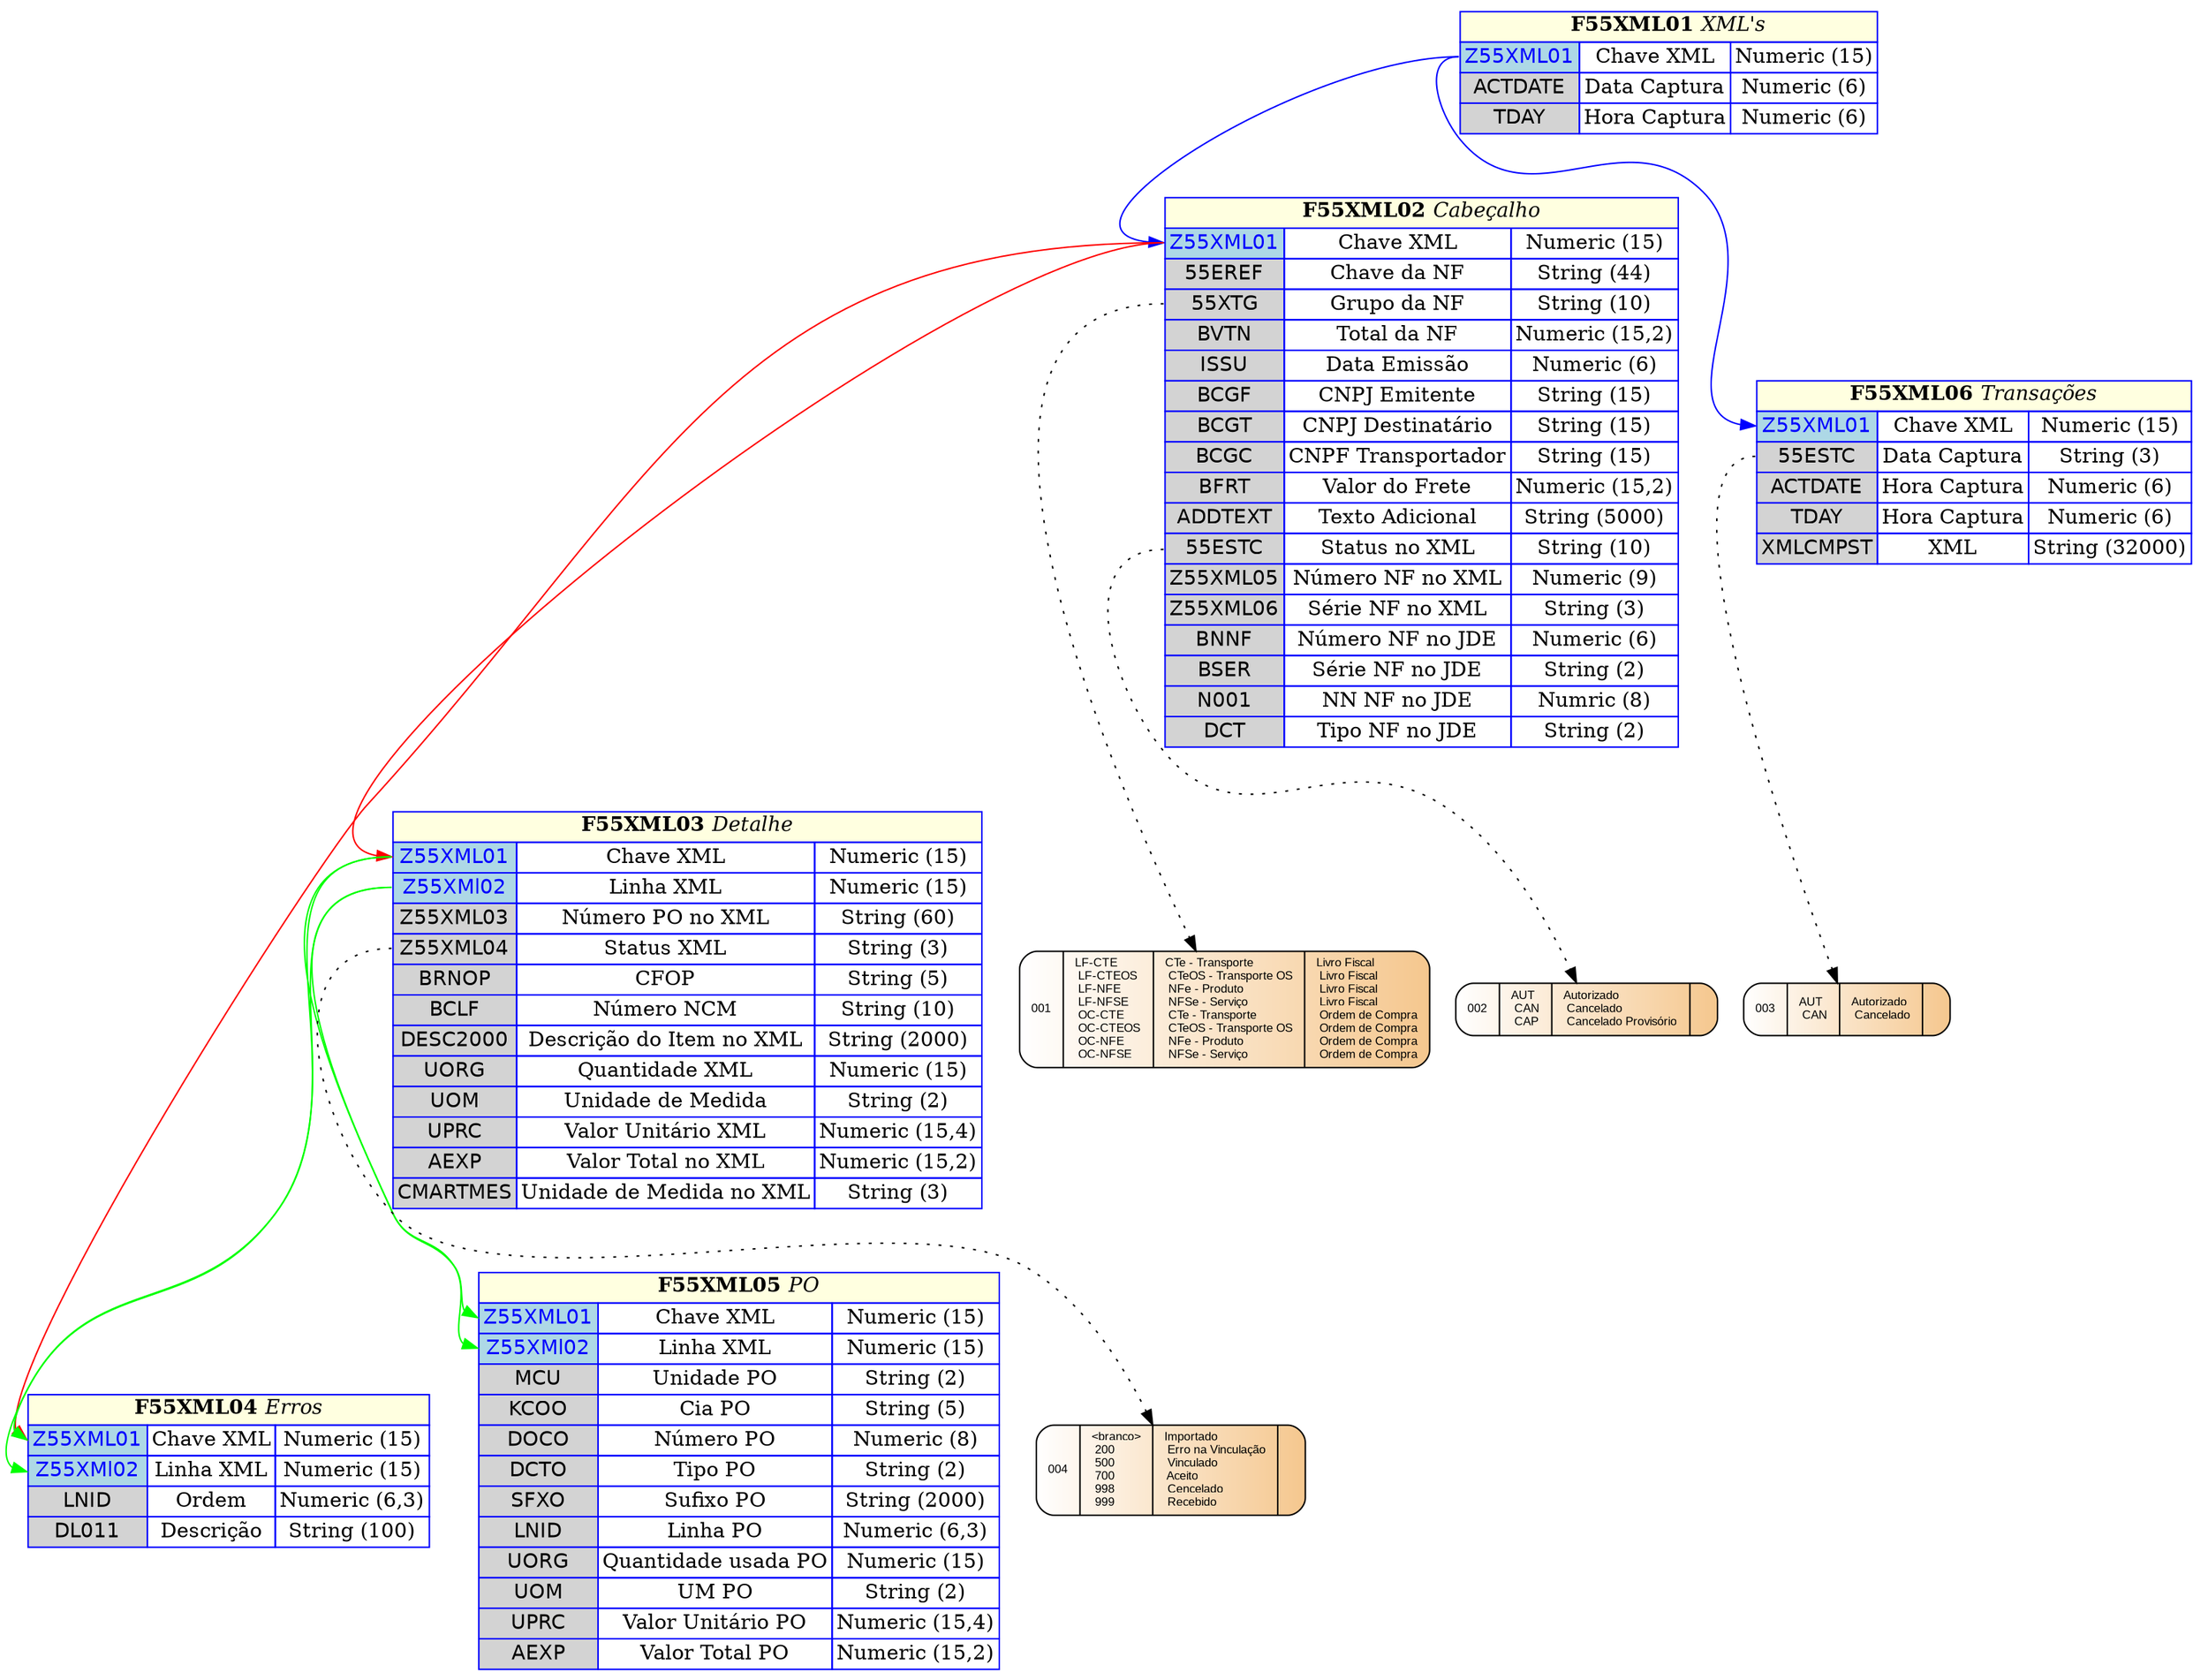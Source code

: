 digraph H {

  tabela01 [
   shape=none
   label=<
     <table border='0' cellborder='1' color='blue' cellspacing='0'>
       <tr><td colspan="3" bgcolor="lightyellow"><b>F55XML01</b> <i>XML's</i></td></tr>
       <tr><td port='col01' bgcolor="lightblue"><font face="helvetica" color="blue">Z55XML01</font></td><td>Chave XML</td><td>Numeric (15)</td></tr>
       <tr><td port='col02' bgcolor="lightgray"><font face="helvetica" color="black">ACTDATE</font></td><td>Data Captura</td><td>Numeric (6)</td></tr>
       <tr><td port='col03' bgcolor="lightgray"><font face="helvetica" color="black">TDAY</font></td><td>Hora Captura</td><td>Numeric (6)</td></tr>
     </table>
  >];

  tabela02 [
   shape=none
   label=<
     <table border='0' cellborder='1' color='blue' cellspacing='0'>
       <tr><td colspan="3" bgcolor="lightyellow"><b>F55XML02</b> <i>Cabeçalho</i></td></tr>
       <tr><td port='col01' bgcolor="lightblue"><font face="helvetica" color="blue">Z55XML01</font></td><td>Chave XML</td><td>Numeric (15)</td></tr>
       <tr><td port='col02' bgcolor="lightgray"><font face="helvetica" color="black">55EREF</font></td><td>Chave da NF</td><td>String (44)</td></tr>
       <tr><td port='col03' bgcolor="lightgray"><font face="helvetica" color="black">55XTG</font></td><td>Grupo da NF</td><td>String (10)</td></tr>
       <tr><td port='col04' bgcolor="lightgray"><font face="helvetica" color="black">BVTN</font></td><td>Total da NF</td><td>Numeric (15,2)</td></tr>
       <tr><td port='col05' bgcolor="lightgray"><font face="helvetica" color="black">ISSU</font></td><td>Data Emissão</td><td>Numeric (6)</td></tr>
       <tr><td port='col06' bgcolor="lightgray"><font face="helvetica" color="black">BCGF</font></td><td>CNPJ Emitente</td><td>String (15)</td></tr>
       <tr><td port='col07' bgcolor="lightgray"><font face="helvetica" color="black">BCGT</font></td><td>CNPJ Destinatário</td><td>String (15)</td></tr>
       <tr><td port='col08' bgcolor="lightgray"><font face="helvetica" color="black">BCGC</font></td><td>CNPF Transportador</td><td>String (15)</td></tr>
       <tr><td port='col09' bgcolor="lightgray"><font face="helvetica" color="black">BFRT</font></td><td>Valor do Frete</td><td>Numeric (15,2)</td></tr>
       <tr><td port='col10' bgcolor="lightgray"><font face="helvetica" color="black">ADDTEXT</font></td><td>Texto Adicional</td><td>String (5000)</td></tr>
       <tr><td port='col11' bgcolor="lightgray"><font face="helvetica" color="black">55ESTC</font></td><td>Status no XML</td><td>String (10)</td></tr>
       <tr><td port='col12' bgcolor="lightgray"><font face="helvetica" color="black">Z55XML05</font></td><td>Número NF no XML</td><td>Numeric (9)</td></tr>
       <tr><td port='col13' bgcolor="lightgray"><font face="helvetica" color="black">Z55XML06</font></td><td>Série NF no XML</td><td>String (3)</td></tr>
       <tr><td port='col14' bgcolor="lightgray"><font face="helvetica" color="black">BNNF</font></td><td>Número NF no JDE</td><td>Numeric (6)</td></tr>
       <tr><td port='col15' bgcolor="lightgray"><font face="helvetica" color="black">BSER</font></td><td>Série NF no JDE</td><td>String (2)</td></tr>
       <tr><td port='col16' bgcolor="lightgray"><font face="helvetica" color="black">N001</font></td><td>NN NF no JDE</td><td>Numric (8)</td></tr>
       <tr><td port='col17' bgcolor="lightgray"><font face="helvetica" color="black">DCT</font></td><td>Tipo NF no JDE</td><td>String (2)</td></tr>
     </table>
  >];

  tabela03 [
   shape=none
   label=<
     <table border='0' cellborder='1' color='blue' cellspacing='0'>
       <tr><td colspan="3" bgcolor="lightyellow"><b>F55XML03</b> <i>Detalhe</i></td></tr>
       <tr><td port='col01' bgcolor="lightblue"><font face="helvetica" color="blue">Z55XML01</font></td><td>Chave XML</td><td>Numeric (15)</td></tr>
       <tr><td port='col02' bgcolor="lightblue"><font face="helvetica" color="blue">Z55XMl02</font></td><td>Linha XML</td><td>Numeric (15)</td></tr>
       <tr><td port='col03' bgcolor="lightgray"><font face="helvetica" color="black">Z55XML03</font></td><td>Número PO no XML</td><td>String (60)</td></tr>
       <tr><td port='col04' bgcolor="lightgray"><font face="helvetica" color="black">Z55XML04</font></td><td>Status XML</td><td>String (3)</td></tr>
       <tr><td port='col05' bgcolor="lightgray"><font face="helvetica" color="black">BRNOP</font></td><td>CFOP</td><td>String (5)</td></tr>
       <tr><td port='col06' bgcolor="lightgray"><font face="helvetica" color="black">BCLF</font></td><td>Número NCM</td><td>String (10)</td></tr>
       <tr><td port='col07' bgcolor="lightgray"><font face="helvetica" color="black">DESC2000</font></td><td>Descrição do Item no XML</td><td>String (2000)</td></tr>
       <tr><td port='col08' bgcolor="lightgray"><font face="helvetica" color="black">UORG</font></td><td>Quantidade XML</td><td>Numeric (15)</td></tr>
       <tr><td port='col09' bgcolor="lightgray"><font face="helvetica" color="black">UOM</font></td><td>Unidade de Medida</td><td>String (2)</td></tr>
       <tr><td port='col10' bgcolor="lightgray"><font face="helvetica" color="black">UPRC</font></td><td>Valor Unitário XML</td><td>Numeric (15,4)</td></tr>
       <tr><td port='col11' bgcolor="lightgray"><font face="helvetica" color="black">AEXP</font></td><td>Valor Total no XML</td><td>Numeric (15,2)</td></tr>
       <tr><td port='col12' bgcolor="lightgray"><font face="helvetica" color="black">CMARTMES</font></td><td>Unidade de Medida no XML</td><td>String (3)</td></tr>
     </table>
  >];

  tabela04 [
   shape=none
   label=<
     <table border='0' cellborder='1' color='blue' cellspacing='0'>
       <tr><td colspan="3" bgcolor="lightyellow"><b>F55XML04</b> <i>Erros</i></td></tr>
       <tr><td port='col01' bgcolor="lightblue"><font face="helvetica" color="blue">Z55XML01</font></td><td>Chave XML</td><td>Numeric (15)</td></tr>
       <tr><td port='col02' bgcolor="lightblue"><font face="helvetica" color="blue">Z55XMl02</font></td><td>Linha XML</td><td>Numeric (15)</td></tr>
       <tr><td port='col03' bgcolor="lightgray"><font face="helvetica" color="black">LNID</font></td><td>Ordem</td><td>Numeric (6,3)</td></tr>
       <tr><td port='col04' bgcolor="lightgray"><font face="helvetica" color="black">DL011</font></td><td>Descrição</td><td>String (100)</td></tr>
     </table>
  >];

  tabela05 [
   shape=none
   label=<
     <table border='0' cellborder='1' color='blue' cellspacing='0'>
       <tr><td colspan="3" bgcolor="lightyellow"><b>F55XML05</b> <i>PO</i></td></tr>
       <tr><td port='col01' bgcolor="lightblue"><font face="helvetica" color="blue">Z55XML01</font></td><td>Chave XML</td><td>Numeric (15)</td></tr>
       <tr><td port='col02' bgcolor="lightblue"><font face="helvetica" color="blue">Z55XMl02</font></td><td>Linha XML</td><td>Numeric (15)</td></tr>
       <tr><td port='col03' bgcolor="lightgray"><font face="helvetica" color="black">MCU</font></td><td>Unidade PO</td><td>String (2)</td></tr>
       <tr><td port='col04' bgcolor="lightgray"><font face="helvetica" color="black">KCOO</font></td><td>Cia PO</td><td>String (5)</td></tr>
       <tr><td port='col05' bgcolor="lightgray"><font face="helvetica" color="black">DOCO</font></td><td>Número PO</td><td>Numeric (8)</td></tr>
       <tr><td port='col06' bgcolor="lightgray"><font face="helvetica" color="black">DCTO</font></td><td>Tipo PO</td><td>String (2)</td></tr>
       <tr><td port='col07' bgcolor="lightgray"><font face="helvetica" color="black">SFXO</font></td><td>Sufixo PO</td><td>String (2000)</td></tr>
       <tr><td port='col08' bgcolor="lightgray"><font face="helvetica" color="black">LNID</font></td><td>Linha PO</td><td>Numeric (6,3)</td></tr>
       <tr><td port='col09' bgcolor="lightgray"><font face="helvetica" color="black">UORG</font></td><td>Quantidade usada PO</td><td>Numeric (15)</td></tr>
       <tr><td port='col10' bgcolor="lightgray"><font face="helvetica" color="black">UOM</font></td><td>UM PO</td><td>String (2)</td></tr>
       <tr><td port='col11' bgcolor="lightgray"><font face="helvetica" color="black">UPRC</font></td><td>Valor Unitário PO</td><td>Numeric (15,4)</td></tr>
       <tr><td port='col12' bgcolor="lightgray"><font face="helvetica" color="black">AEXP</font></td><td>Valor Total PO</td><td>Numeric (15,2)</td></tr>
     </table>
  >];

  tabela06 [
   shape=none
   label=<
     <table border='0' cellborder='1' color='blue' cellspacing='0'>
       <tr><td colspan="3" bgcolor="lightyellow"><b>F55XML06</b> <i>Transações</i></td></tr>
       <tr><td port='col01' bgcolor="lightblue"><font face="helvetica" color="blue">Z55XML01</font></td><td>Chave XML</td><td>Numeric (15)</td></tr>
       <tr><td port='col02' bgcolor="lightgray"><font face="helvetica" color="black">55ESTC</font></td><td>Data Captura</td><td>String (3)</td></tr>
       <tr><td port='col03' bgcolor="lightgray"><font face="helvetica" color="black">ACTDATE</font></td><td>Hora Captura</td><td>Numeric (6)</td></tr>
       <tr><td port='col04' bgcolor="lightgray"><font face="helvetica" color="black">TDAY</font></td><td>Hora Captura</td><td>Numeric (6)</td></tr>
       <tr><td port='col05' bgcolor="lightgray"><font face="helvetica" color="black">XMLCMPST</font></td><td>XML</td><td>String (32000)</td></tr>
     </table>
  >];

  node001 [
    fontname = "Arial",
    fontsize = 8,
    shape=record,
    style="rounded,filled",
    fillcolor="white:#f5c78e"
    label="001|LF-CTE\l
               LF-CTEOS\l
               LF-NFE\l
               LF-NFSE\l
               OC-CTE\l
               OC-CTEOS\l
               OC-NFE\l
               OC-NFSE\l|
               CTe - Transporte\l
               CTeOS - Transporte OS\l
               NFe - Produto\l
               NFSe - Serviço\l
               CTe - Transporte\l
               CTeOS - Transporte OS\l
               NFe - Produto\l
               NFSe - Serviço\l|
               Livro Fiscal\l
               Livro Fiscal\l
               Livro Fiscal\l
               Livro Fiscal\l
               Ordem de Compra\l
               Ordem de Compra\l
               Ordem de Compra\l
               Ordem de Compra\l"
  ]

  node002 [
    fontname = "Arial",
    fontsize = 8,
    shape=record,
    style="rounded,filled",
    fillcolor="white:#f5c78e"
    label="002|AUT\l
               CAN\l
               CAP\l|
               Autorizado\l
               Cancelado\l
               Cancelado Provisório\l|}"
  ]

  node003 [
    fontname = "Arial",
    fontsize = 8,
    shape=record,
    style="rounded,filled",
    fillcolor="white:#f5c78e"
    label="003|AUT\l
               CAN\l|
               Autorizado\l
               Cancelado\l|}"
  ]

  node004 [
    fontname = "Arial",
    fontsize = 8,
    shape=record,
    style="rounded,filled",
    fillcolor="white:#f5c78e"
    label="004|\<branco\>\l
               200\l
               500\l
               700\l
               998\l
               999\l|
               Importado\l
               Erro na Vinculação\l
               Vinculado\l
               Aceito\l
               Cencelado\l
               Recebido\l|"
  ]

  tabela01:col01 -> tabela02:col01 [color="blue"];
  tabela01:col01 -> tabela06:col01 [color="blue"];
  tabela02:col01 -> tabela03:col01 [color="red"];
  tabela02:col01 -> tabela04:col01 [color="red"];
  tabela02:col03 -> node001 [style="dotted"];
  tabela02:col11 -> node002 [style="dotted"];
  tabela03:col01 -> tabela04:col01 [color="green"];
  tabela03:col02 -> tabela04:col02 [color="green"];
  tabela03:col01 -> tabela05:col01 [color="green"];
  tabela03:col02 -> tabela05:col02 [color="green"];
  tabela03:col04 -> node004 [style="dotted"];
  tabela06:col02 -> node003 [style="dotted"];

}